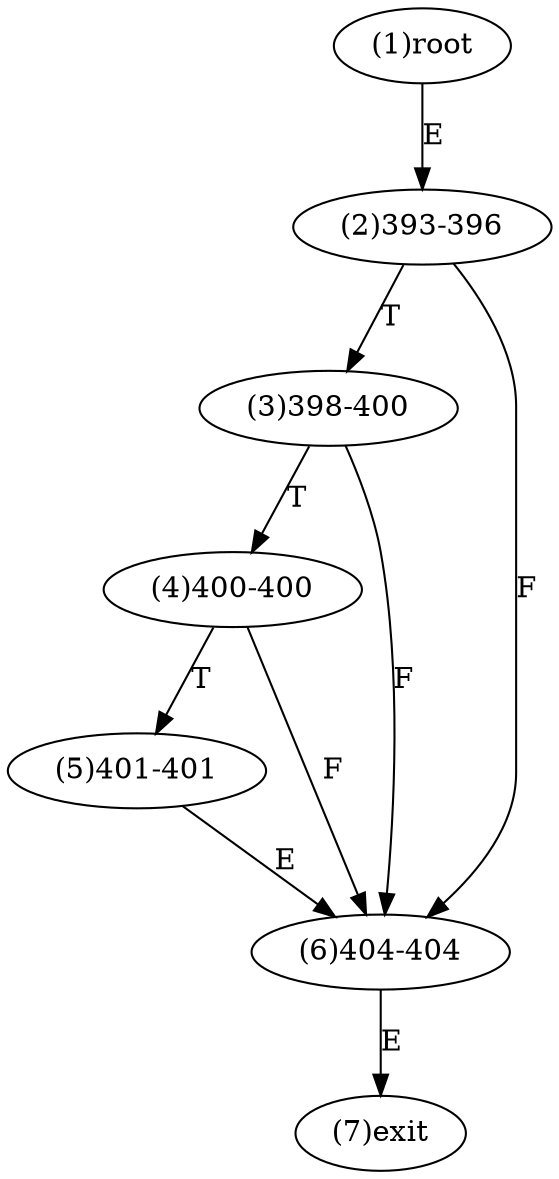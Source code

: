 digraph "" { 
1[ label="(1)root"];
2[ label="(2)393-396"];
3[ label="(3)398-400"];
4[ label="(4)400-400"];
5[ label="(5)401-401"];
6[ label="(6)404-404"];
7[ label="(7)exit"];
1->2[ label="E"];
2->6[ label="F"];
2->3[ label="T"];
3->6[ label="F"];
3->4[ label="T"];
4->6[ label="F"];
4->5[ label="T"];
5->6[ label="E"];
6->7[ label="E"];
}
